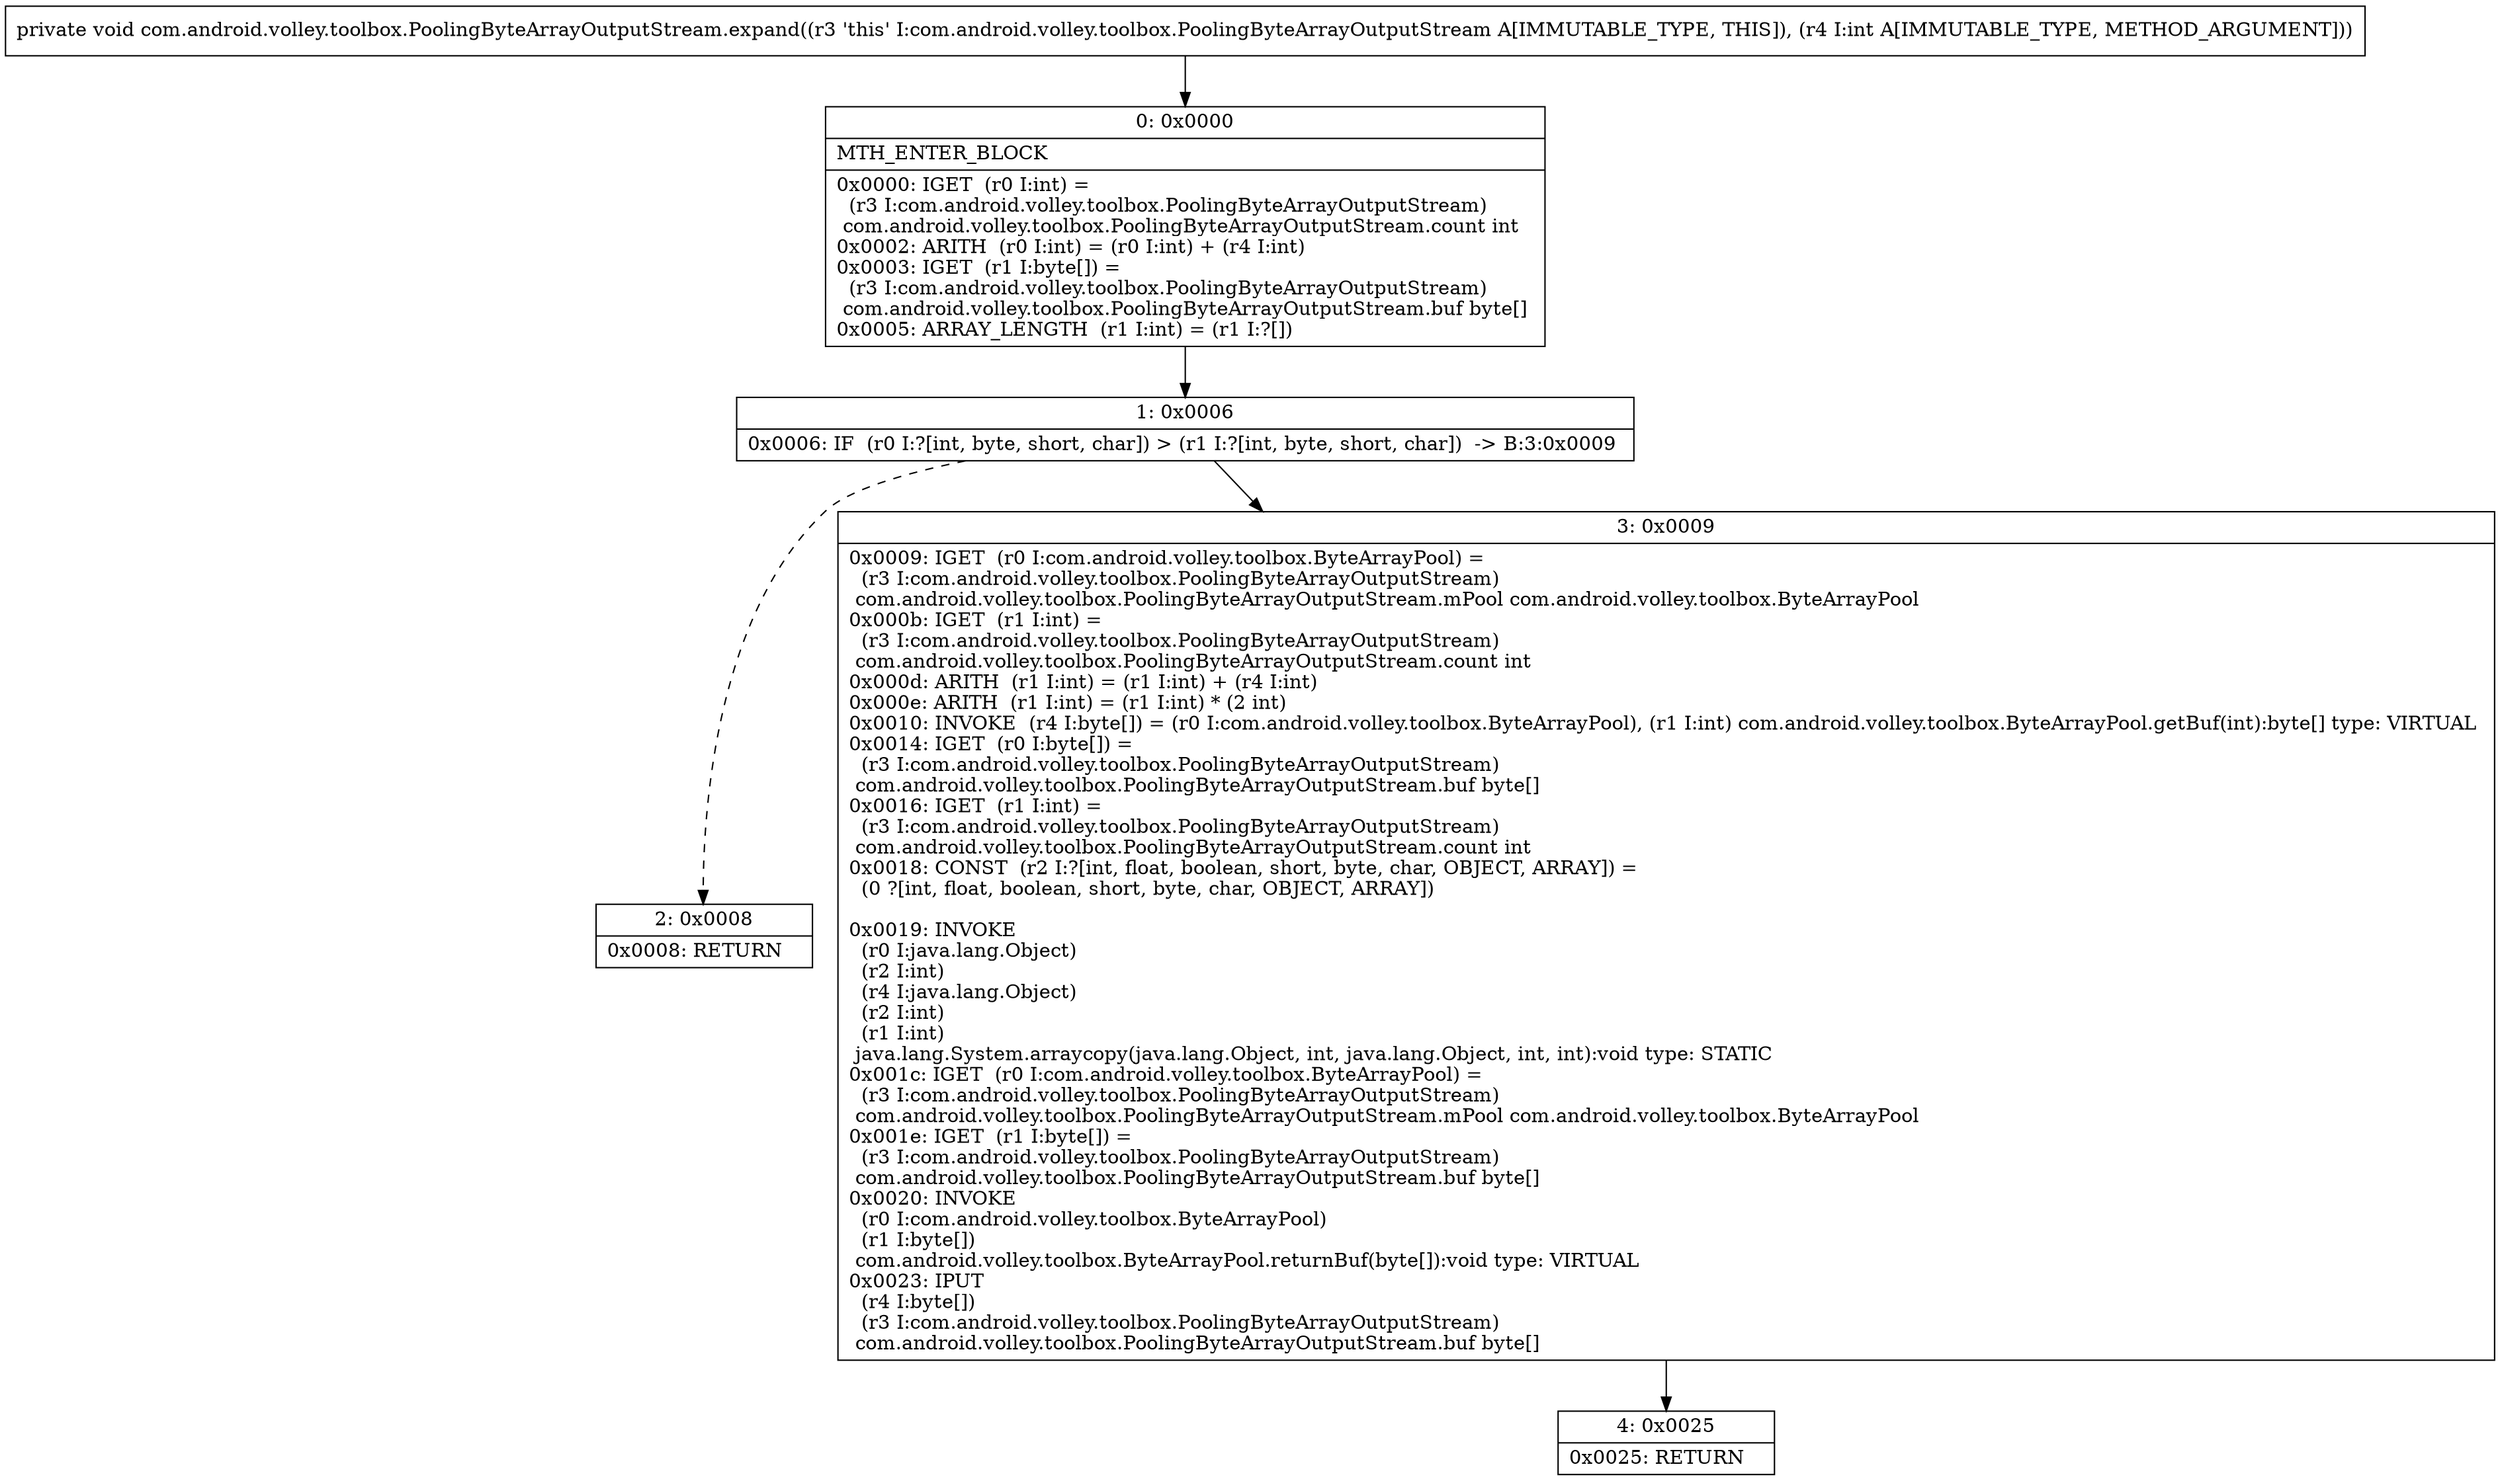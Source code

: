 digraph "CFG forcom.android.volley.toolbox.PoolingByteArrayOutputStream.expand(I)V" {
Node_0 [shape=record,label="{0\:\ 0x0000|MTH_ENTER_BLOCK\l|0x0000: IGET  (r0 I:int) = \l  (r3 I:com.android.volley.toolbox.PoolingByteArrayOutputStream)\l com.android.volley.toolbox.PoolingByteArrayOutputStream.count int \l0x0002: ARITH  (r0 I:int) = (r0 I:int) + (r4 I:int) \l0x0003: IGET  (r1 I:byte[]) = \l  (r3 I:com.android.volley.toolbox.PoolingByteArrayOutputStream)\l com.android.volley.toolbox.PoolingByteArrayOutputStream.buf byte[] \l0x0005: ARRAY_LENGTH  (r1 I:int) = (r1 I:?[]) \l}"];
Node_1 [shape=record,label="{1\:\ 0x0006|0x0006: IF  (r0 I:?[int, byte, short, char]) \> (r1 I:?[int, byte, short, char])  \-\> B:3:0x0009 \l}"];
Node_2 [shape=record,label="{2\:\ 0x0008|0x0008: RETURN   \l}"];
Node_3 [shape=record,label="{3\:\ 0x0009|0x0009: IGET  (r0 I:com.android.volley.toolbox.ByteArrayPool) = \l  (r3 I:com.android.volley.toolbox.PoolingByteArrayOutputStream)\l com.android.volley.toolbox.PoolingByteArrayOutputStream.mPool com.android.volley.toolbox.ByteArrayPool \l0x000b: IGET  (r1 I:int) = \l  (r3 I:com.android.volley.toolbox.PoolingByteArrayOutputStream)\l com.android.volley.toolbox.PoolingByteArrayOutputStream.count int \l0x000d: ARITH  (r1 I:int) = (r1 I:int) + (r4 I:int) \l0x000e: ARITH  (r1 I:int) = (r1 I:int) * (2 int) \l0x0010: INVOKE  (r4 I:byte[]) = (r0 I:com.android.volley.toolbox.ByteArrayPool), (r1 I:int) com.android.volley.toolbox.ByteArrayPool.getBuf(int):byte[] type: VIRTUAL \l0x0014: IGET  (r0 I:byte[]) = \l  (r3 I:com.android.volley.toolbox.PoolingByteArrayOutputStream)\l com.android.volley.toolbox.PoolingByteArrayOutputStream.buf byte[] \l0x0016: IGET  (r1 I:int) = \l  (r3 I:com.android.volley.toolbox.PoolingByteArrayOutputStream)\l com.android.volley.toolbox.PoolingByteArrayOutputStream.count int \l0x0018: CONST  (r2 I:?[int, float, boolean, short, byte, char, OBJECT, ARRAY]) = \l  (0 ?[int, float, boolean, short, byte, char, OBJECT, ARRAY])\l \l0x0019: INVOKE  \l  (r0 I:java.lang.Object)\l  (r2 I:int)\l  (r4 I:java.lang.Object)\l  (r2 I:int)\l  (r1 I:int)\l java.lang.System.arraycopy(java.lang.Object, int, java.lang.Object, int, int):void type: STATIC \l0x001c: IGET  (r0 I:com.android.volley.toolbox.ByteArrayPool) = \l  (r3 I:com.android.volley.toolbox.PoolingByteArrayOutputStream)\l com.android.volley.toolbox.PoolingByteArrayOutputStream.mPool com.android.volley.toolbox.ByteArrayPool \l0x001e: IGET  (r1 I:byte[]) = \l  (r3 I:com.android.volley.toolbox.PoolingByteArrayOutputStream)\l com.android.volley.toolbox.PoolingByteArrayOutputStream.buf byte[] \l0x0020: INVOKE  \l  (r0 I:com.android.volley.toolbox.ByteArrayPool)\l  (r1 I:byte[])\l com.android.volley.toolbox.ByteArrayPool.returnBuf(byte[]):void type: VIRTUAL \l0x0023: IPUT  \l  (r4 I:byte[])\l  (r3 I:com.android.volley.toolbox.PoolingByteArrayOutputStream)\l com.android.volley.toolbox.PoolingByteArrayOutputStream.buf byte[] \l}"];
Node_4 [shape=record,label="{4\:\ 0x0025|0x0025: RETURN   \l}"];
MethodNode[shape=record,label="{private void com.android.volley.toolbox.PoolingByteArrayOutputStream.expand((r3 'this' I:com.android.volley.toolbox.PoolingByteArrayOutputStream A[IMMUTABLE_TYPE, THIS]), (r4 I:int A[IMMUTABLE_TYPE, METHOD_ARGUMENT])) }"];
MethodNode -> Node_0;
Node_0 -> Node_1;
Node_1 -> Node_2[style=dashed];
Node_1 -> Node_3;
Node_3 -> Node_4;
}

